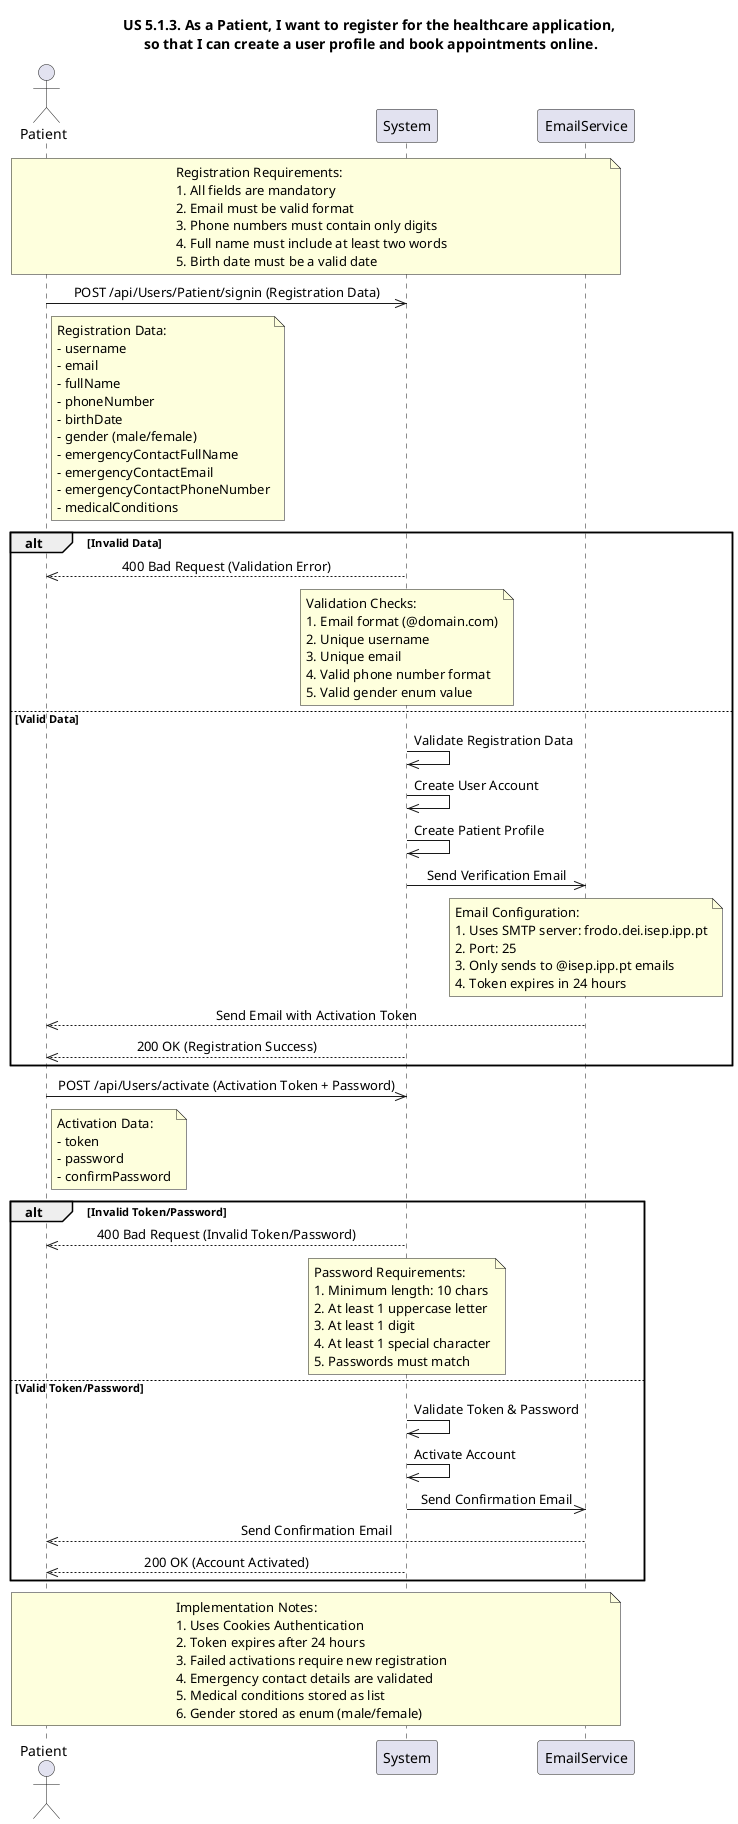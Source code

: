 @startuml
    skinparam sequenceMessageAlign center
    title US 5.1.3. As a Patient, I want to register for the healthcare application, \nso that I can create a user profile and book appointments online.
    
    actor Patient
    participant System
    participant EmailService

    note over Patient,EmailService: Registration Requirements:\n1. All fields are mandatory\n2. Email must be valid format\n3. Phone numbers must contain only digits\n4. Full name must include at least two words\n5. Birth date must be a valid date

    Patient->>System: POST /api/Users/Patient/signin (Registration Data)
    note right of Patient: Registration Data:\n- username\n- email\n- fullName\n- phoneNumber\n- birthDate\n- gender (male/female)\n- emergencyContactFullName\n- emergencyContactEmail\n- emergencyContactPhoneNumber\n- medicalConditions

    alt Invalid Data
        System-->>Patient: 400 Bad Request (Validation Error)
        note over System: Validation Checks:\n1. Email format (@domain.com)\n2. Unique username\n3. Unique email\n4. Valid phone number format\n5. Valid gender enum value
    else Valid Data
        System->>System: Validate Registration Data
        System->>System: Create User Account
        System->>System: Create Patient Profile
        System->>EmailService: Send Verification Email
        note over EmailService: Email Configuration:\n1. Uses SMTP server: frodo.dei.isep.ipp.pt\n2. Port: 25\n3. Only sends to @isep.ipp.pt emails\n4. Token expires in 24 hours

        EmailService-->>Patient: Send Email with Activation Token
        System-->>Patient: 200 OK (Registration Success)
    end

    Patient->>System: POST /api/Users/activate (Activation Token + Password)
    note right of Patient: Activation Data:\n- token\n- password\n- confirmPassword

    alt Invalid Token/Password
        System-->>Patient: 400 Bad Request (Invalid Token/Password)
        note over System: Password Requirements:\n1. Minimum length: 10 chars\n2. At least 1 uppercase letter\n3. At least 1 digit\n4. At least 1 special character\n5. Passwords must match
    else Valid Token/Password
        System->>System: Validate Token & Password
        System->>System: Activate Account
        System->>EmailService: Send Confirmation Email
        EmailService-->>Patient: Send Confirmation Email
        System-->>Patient: 200 OK (Account Activated)
    end

    note over Patient,EmailService: Implementation Notes:\n1. Uses Cookies Authentication\n2. Token expires after 24 hours\n3. Failed activations require new registration\n4. Emergency contact details are validated\n5. Medical conditions stored as list\n6. Gender stored as enum (male/female)
@enduml